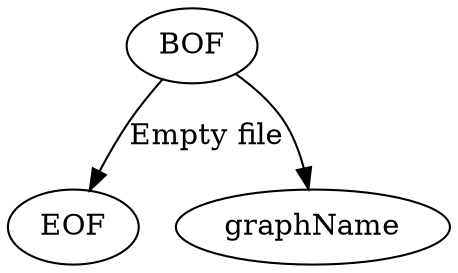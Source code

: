 digraph "DotFileParser" {
    size="12.8,10.24";
    "node0" [ label="BOF" shape=ellipse ];
    "node1" [ label="EOF" shape=ellipse ];
    "node2" [ label="graphName" shape=ellipse ];
    "node0" -> "node1" [ color=black fontcolor=black label="Empty file" ];
    "node0" -> "node2" [ color=black ];
}
